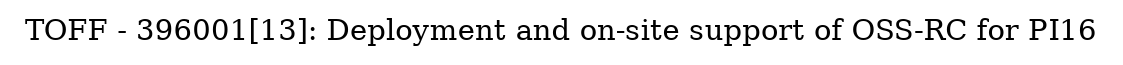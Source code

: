 digraph G {
    label = "TOFF - 396001[13]: Deployment and on-site support of OSS-RC for PI16";
    ranksep = .1
}
